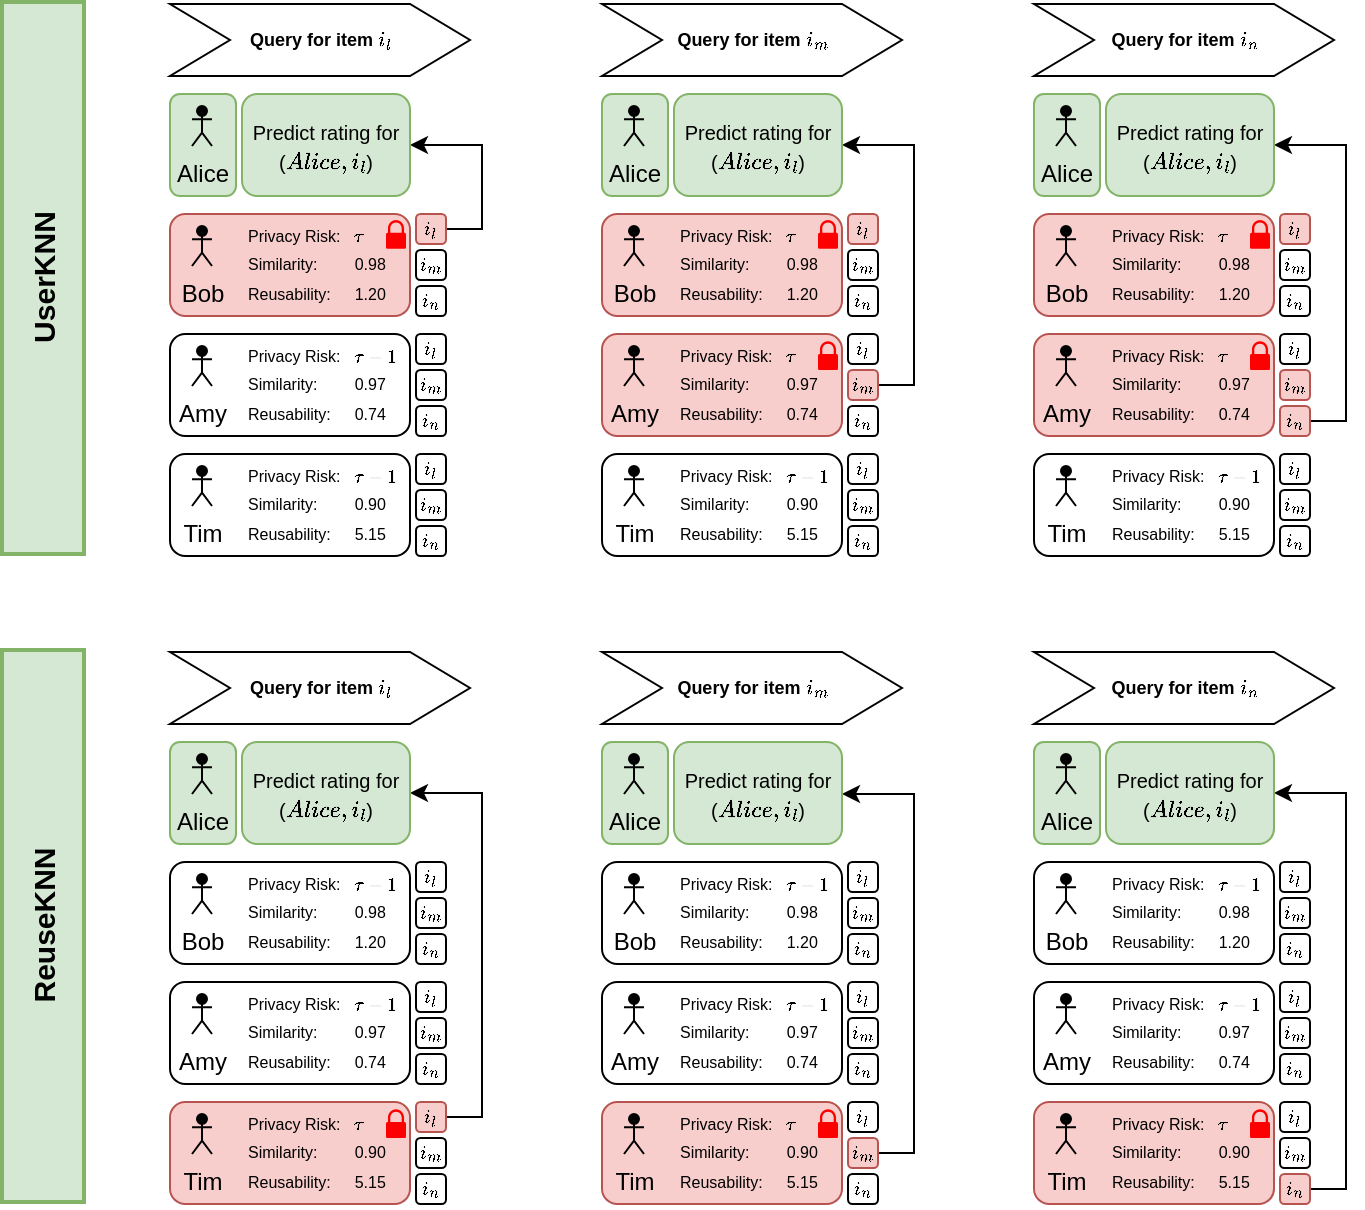 <mxfile version="18.1.3" type="device"><diagram id="R2rOqsmF_B-DXQuTZhp3" name="Page-1"><mxGraphModel dx="1301" dy="1404" grid="1" gridSize="3" guides="1" tooltips="1" connect="1" arrows="1" fold="1" page="1" pageScale="1" pageWidth="827" pageHeight="1169" math="1" shadow="0"><root><mxCell id="0"/><mxCell id="1" parent="0"/><mxCell id="MBuYJrVXVsWXlfiEur6J-195" value="" style="edgeStyle=segmentEdgeStyle;endArrow=classic;html=1;rounded=0;exitX=1;exitY=0.5;exitDx=0;exitDy=0;entryX=1;entryY=0.5;entryDx=0;entryDy=0;" edge="1" parent="1" source="MBuYJrVXVsWXlfiEur6J-170" target="MBuYJrVXVsWXlfiEur6J-184"><mxGeometry width="50" height="50" relative="1" as="geometry"><mxPoint x="-78" y="546" as="sourcePoint"/><mxPoint x="-22" y="517" as="targetPoint"/><Array as="points"><mxPoint x="-96" y="593"/><mxPoint x="-96" y="395"/></Array></mxGeometry></mxCell><mxCell id="MBuYJrVXVsWXlfiEur6J-196" value="" style="edgeStyle=segmentEdgeStyle;endArrow=classic;html=1;rounded=0;exitX=1;exitY=0.5;exitDx=0;exitDy=0;" edge="1" parent="1" source="MBuYJrVXVsWXlfiEur6J-146" target="MBuYJrVXVsWXlfiEur6J-161"><mxGeometry width="50" height="50" relative="1" as="geometry"><mxPoint x="-336" y="509" as="sourcePoint"/><mxPoint x="-286" y="459" as="targetPoint"/><Array as="points"><mxPoint x="-312" y="575"/><mxPoint x="-312" y="395"/></Array></mxGeometry></mxCell><mxCell id="MBuYJrVXVsWXlfiEur6J-193" value="" style="edgeStyle=segmentEdgeStyle;endArrow=classic;html=1;rounded=0;exitX=1;exitY=0.5;exitDx=0;exitDy=0;entryX=1;entryY=0.5;entryDx=0;entryDy=0;" edge="1" parent="1" source="MBuYJrVXVsWXlfiEur6J-122" target="MBuYJrVXVsWXlfiEur6J-138"><mxGeometry width="50" height="50" relative="1" as="geometry"><mxPoint x="-540" y="549" as="sourcePoint"/><mxPoint x="-490" y="499" as="targetPoint"/><Array as="points"><mxPoint x="-528" y="556"/><mxPoint x="-528" y="394"/></Array></mxGeometry></mxCell><mxCell id="MBuYJrVXVsWXlfiEur6J-111" value="" style="edgeStyle=segmentEdgeStyle;endArrow=classic;html=1;rounded=0;exitX=1;exitY=0.5;exitDx=0;exitDy=0;entryX=1;entryY=0.5;entryDx=0;entryDy=0;" edge="1" parent="1" source="MBuYJrVXVsWXlfiEur6J-93" target="MBuYJrVXVsWXlfiEur6J-101"><mxGeometry width="50" height="50" relative="1" as="geometry"><mxPoint x="-84" y="158" as="sourcePoint"/><mxPoint x="-34" y="108" as="targetPoint"/><Array as="points"><mxPoint x="-96" y="209"/><mxPoint x="-96" y="71"/></Array></mxGeometry></mxCell><mxCell id="MBuYJrVXVsWXlfiEur6J-113" value="" style="edgeStyle=segmentEdgeStyle;endArrow=classic;html=1;rounded=0;exitX=1;exitY=0.5;exitDx=0;exitDy=0;entryX=1;entryY=0.5;entryDx=0;entryDy=0;" edge="1" parent="1" source="MBuYJrVXVsWXlfiEur6J-59" target="MBuYJrVXVsWXlfiEur6J-68"><mxGeometry width="50" height="50" relative="1" as="geometry"><mxPoint x="-324" y="188" as="sourcePoint"/><mxPoint x="-274" y="138" as="targetPoint"/><Array as="points"><mxPoint x="-312" y="191"/><mxPoint x="-312" y="71"/></Array></mxGeometry></mxCell><mxCell id="MBuYJrVXVsWXlfiEur6J-109" value="" style="edgeStyle=segmentEdgeStyle;endArrow=classic;html=1;rounded=0;entryX=1;entryY=0.5;entryDx=0;entryDy=0;exitX=1;exitY=0.5;exitDx=0;exitDy=0;" edge="1" parent="1" source="MBuYJrVXVsWXlfiEur6J-37" target="MBuYJrVXVsWXlfiEur6J-43"><mxGeometry width="50" height="50" relative="1" as="geometry"><mxPoint x="-531" y="107" as="sourcePoint"/><mxPoint x="-525" y="63" as="targetPoint"/><Array as="points"><mxPoint x="-528" y="113"/><mxPoint x="-528" y="71"/></Array></mxGeometry></mxCell><mxCell id="MBuYJrVXVsWXlfiEur6J-1" value="&lt;b&gt;&lt;font style=&quot;font-size: 15px;&quot;&gt;UserKNN&lt;/font&gt;&lt;/b&gt;" style="rounded=0;whiteSpace=wrap;html=1;glass=0;sketch=0;fontSize=7;strokeColor=#82b366;strokeWidth=2;fillColor=#d5e8d4;direction=east;rotation=-90;" vertex="1" parent="1"><mxGeometry x="-885.5" y="116.5" width="276" height="41" as="geometry"/></mxCell><mxCell id="MBuYJrVXVsWXlfiEur6J-13" value="" style="rounded=1;whiteSpace=wrap;html=1;" vertex="1" parent="1"><mxGeometry x="-684" y="225" width="120" height="51" as="geometry"/></mxCell><mxCell id="MBuYJrVXVsWXlfiEur6J-14" value="Tim" style="shape=umlActor;verticalLabelPosition=bottom;verticalAlign=top;html=1;outlineConnect=0;shadow=0;sketch=0;strokeColor=#000000;strokeWidth=1;fillColor=#000000;gradientColor=none;" vertex="1" parent="1"><mxGeometry x="-673" y="231" width="10" height="20" as="geometry"/></mxCell><mxCell id="MBuYJrVXVsWXlfiEur6J-15" value="&lt;font style=&quot;font-size: 8px;&quot;&gt;Privacy Risk: &lt;span style=&quot;white-space: pre&quot;&gt;&#9;&lt;/span&gt;\(\tau-1\)&lt;br&gt;Similarity: &lt;span style=&quot;white-space: pre&quot;&gt;&#9;&lt;/span&gt;0.90&lt;br&gt;Reusability: &lt;span style=&quot;white-space: pre&quot;&gt;&#9;&lt;/span&gt;5.15&lt;br&gt;&lt;/font&gt;" style="text;html=1;align=left;verticalAlign=middle;whiteSpace=wrap;rounded=0;labelPosition=right;verticalLabelPosition=middle;textDirection=ltr;horizontal=1;" vertex="1" parent="1"><mxGeometry x="-747" y="234" width="100" height="30" as="geometry"/></mxCell><mxCell id="MBuYJrVXVsWXlfiEur6J-17" value="\(i_l\)" style="rounded=1;whiteSpace=wrap;html=1;fontSize=8;" vertex="1" parent="1"><mxGeometry x="-561" y="225" width="15" height="15" as="geometry"/></mxCell><mxCell id="MBuYJrVXVsWXlfiEur6J-18" value="\(i_m\)" style="rounded=1;whiteSpace=wrap;html=1;fontSize=8;" vertex="1" parent="1"><mxGeometry x="-561" y="243" width="15" height="15" as="geometry"/></mxCell><mxCell id="MBuYJrVXVsWXlfiEur6J-19" value="\(i_n\)" style="rounded=1;whiteSpace=wrap;html=1;fontSize=8;" vertex="1" parent="1"><mxGeometry x="-561" y="261" width="15" height="15" as="geometry"/></mxCell><mxCell id="MBuYJrVXVsWXlfiEur6J-26" value="" style="rounded=1;whiteSpace=wrap;html=1;" vertex="1" parent="1"><mxGeometry x="-684" y="165" width="120" height="51" as="geometry"/></mxCell><mxCell id="MBuYJrVXVsWXlfiEur6J-27" value="Amy" style="shape=umlActor;verticalLabelPosition=bottom;verticalAlign=top;html=1;outlineConnect=0;shadow=0;sketch=0;strokeColor=#000000;strokeWidth=1;fillColor=#000000;gradientColor=none;" vertex="1" parent="1"><mxGeometry x="-673" y="171" width="10" height="20" as="geometry"/></mxCell><mxCell id="MBuYJrVXVsWXlfiEur6J-28" value="&lt;font style=&quot;font-size: 8px;&quot;&gt;Privacy Risk: &lt;span style=&quot;white-space: pre&quot;&gt;&#9;&lt;/span&gt;\(\tau-1\)&lt;br&gt;Similarity: &lt;span style=&quot;white-space: pre&quot;&gt;&#9;&lt;/span&gt;0.97&lt;br&gt;Reusability: &lt;span style=&quot;white-space: pre&quot;&gt;&#9;&lt;/span&gt;0.74&lt;br&gt;&lt;/font&gt;" style="text;html=1;strokeColor=none;fillColor=none;align=left;verticalAlign=middle;whiteSpace=wrap;rounded=0;labelPosition=right;verticalLabelPosition=middle;textDirection=ltr;horizontal=1;" vertex="1" parent="1"><mxGeometry x="-747" y="174" width="100" height="30" as="geometry"/></mxCell><mxCell id="MBuYJrVXVsWXlfiEur6J-30" value="\(i_l\)" style="rounded=1;whiteSpace=wrap;html=1;fontSize=8;" vertex="1" parent="1"><mxGeometry x="-561" y="165" width="15" height="15" as="geometry"/></mxCell><mxCell id="MBuYJrVXVsWXlfiEur6J-31" value="\(i_m\)" style="rounded=1;whiteSpace=wrap;html=1;fontSize=8;" vertex="1" parent="1"><mxGeometry x="-561" y="183" width="15" height="15" as="geometry"/></mxCell><mxCell id="MBuYJrVXVsWXlfiEur6J-32" value="\(i_n\)" style="rounded=1;whiteSpace=wrap;html=1;fontSize=8;" vertex="1" parent="1"><mxGeometry x="-561" y="201" width="15" height="15" as="geometry"/></mxCell><mxCell id="MBuYJrVXVsWXlfiEur6J-33" value="" style="rounded=1;whiteSpace=wrap;html=1;fillColor=#f8cecc;strokeColor=#b85450;" vertex="1" parent="1"><mxGeometry x="-684" y="105" width="120" height="51" as="geometry"/></mxCell><mxCell id="MBuYJrVXVsWXlfiEur6J-34" value="Bob" style="shape=umlActor;verticalLabelPosition=bottom;verticalAlign=top;html=1;outlineConnect=0;shadow=0;sketch=0;strokeColor=#000000;strokeWidth=1;fillColor=#000000;gradientColor=none;" vertex="1" parent="1"><mxGeometry x="-673" y="111" width="10" height="20" as="geometry"/></mxCell><mxCell id="MBuYJrVXVsWXlfiEur6J-35" value="&lt;font style=&quot;font-size: 8px;&quot;&gt;Privacy Risk: &lt;span style=&quot;white-space: pre&quot;&gt;&#9;&lt;/span&gt;\(\tau\)&lt;br&gt;Similarity: &lt;span style=&quot;white-space: pre&quot;&gt;&#9;&lt;/span&gt;0.98&lt;br&gt;Reusability: &lt;span style=&quot;white-space: pre&quot;&gt;&#9;&lt;/span&gt;1.20&lt;br&gt;&lt;/font&gt;" style="text;html=1;strokeColor=none;fillColor=none;align=left;verticalAlign=middle;whiteSpace=wrap;rounded=0;labelPosition=right;verticalLabelPosition=middle;textDirection=ltr;horizontal=1;" vertex="1" parent="1"><mxGeometry x="-747" y="114" width="100" height="30" as="geometry"/></mxCell><mxCell id="MBuYJrVXVsWXlfiEur6J-36" value="" style="sketch=0;pointerEvents=1;shadow=0;dashed=0;html=1;strokeColor=none;labelPosition=center;verticalLabelPosition=bottom;verticalAlign=top;outlineConnect=0;align=center;shape=mxgraph.office.security.lock_protected;fillColor=#FF0000;" vertex="1" parent="1"><mxGeometry x="-576" y="108" width="10" height="14.38" as="geometry"/></mxCell><mxCell id="MBuYJrVXVsWXlfiEur6J-37" value="\(i_l\)" style="rounded=1;whiteSpace=wrap;html=1;fontSize=8;fillColor=#f8cecc;strokeColor=#b85450;" vertex="1" parent="1"><mxGeometry x="-561" y="105" width="15" height="15" as="geometry"/></mxCell><mxCell id="MBuYJrVXVsWXlfiEur6J-38" value="\(i_m\)" style="rounded=1;whiteSpace=wrap;html=1;fontSize=8;" vertex="1" parent="1"><mxGeometry x="-561" y="123" width="15" height="15" as="geometry"/></mxCell><mxCell id="MBuYJrVXVsWXlfiEur6J-39" value="\(i_n\)" style="rounded=1;whiteSpace=wrap;html=1;fontSize=8;" vertex="1" parent="1"><mxGeometry x="-561" y="141" width="15" height="15" as="geometry"/></mxCell><mxCell id="MBuYJrVXVsWXlfiEur6J-43" value="&lt;span style=&quot;font-size: 10px;&quot;&gt;Predict rating for&lt;/span&gt;&lt;br style=&quot;font-size: 10px;&quot;&gt;&lt;span style=&quot;font-size: 10px;&quot;&gt;(\(Alice, i_l\))&lt;/span&gt;" style="rounded=1;whiteSpace=wrap;html=1;fillColor=#d5e8d4;strokeColor=#82b366;" vertex="1" parent="1"><mxGeometry x="-648" y="45" width="84" height="51" as="geometry"/></mxCell><mxCell id="MBuYJrVXVsWXlfiEur6J-44" value="" style="rounded=1;whiteSpace=wrap;html=1;fillColor=#d5e8d4;strokeColor=#82b366;" vertex="1" parent="1"><mxGeometry x="-684" y="45" width="33" height="51" as="geometry"/></mxCell><mxCell id="MBuYJrVXVsWXlfiEur6J-45" value="Alice" style="shape=umlActor;verticalLabelPosition=bottom;verticalAlign=top;html=1;outlineConnect=0;shadow=0;sketch=0;strokeColor=#000000;strokeWidth=1;fillColor=#000000;gradientColor=none;" vertex="1" parent="1"><mxGeometry x="-673" y="51" width="10" height="20" as="geometry"/></mxCell><mxCell id="MBuYJrVXVsWXlfiEur6J-46" value="&lt;b&gt;Query for item \(i_l\)&lt;/b&gt;" style="html=1;shadow=0;dashed=0;align=center;verticalAlign=middle;shape=mxgraph.arrows2.arrow;dy=0;dx=30;notch=30;rounded=1;glass=0;sketch=0;fontSize=9;strokeColor=#000000;strokeWidth=1;fillColor=default;" vertex="1" parent="1"><mxGeometry x="-684" width="150" height="36" as="geometry"/></mxCell><mxCell id="MBuYJrVXVsWXlfiEur6J-49" value="" style="rounded=1;whiteSpace=wrap;html=1;" vertex="1" parent="1"><mxGeometry x="-468" y="225" width="120" height="51" as="geometry"/></mxCell><mxCell id="MBuYJrVXVsWXlfiEur6J-50" value="Tim" style="shape=umlActor;verticalLabelPosition=bottom;verticalAlign=top;html=1;outlineConnect=0;shadow=0;sketch=0;strokeColor=#000000;strokeWidth=1;fillColor=#000000;gradientColor=none;" vertex="1" parent="1"><mxGeometry x="-457" y="231" width="10" height="20" as="geometry"/></mxCell><mxCell id="MBuYJrVXVsWXlfiEur6J-51" value="&lt;font style=&quot;font-size: 8px;&quot;&gt;Privacy Risk: &lt;span style=&quot;white-space: pre&quot;&gt;&#9;&lt;/span&gt;\(\tau-1\)&lt;br&gt;Similarity: &lt;span style=&quot;white-space: pre&quot;&gt;&#9;&lt;/span&gt;0.90&lt;br&gt;Reusability: &lt;span style=&quot;white-space: pre&quot;&gt;&#9;&lt;/span&gt;5.15&lt;br&gt;&lt;/font&gt;" style="text;html=1;align=left;verticalAlign=middle;whiteSpace=wrap;rounded=0;labelPosition=right;verticalLabelPosition=middle;textDirection=ltr;horizontal=1;" vertex="1" parent="1"><mxGeometry x="-531" y="234" width="100" height="30" as="geometry"/></mxCell><mxCell id="MBuYJrVXVsWXlfiEur6J-52" value="\(i_l\)" style="rounded=1;whiteSpace=wrap;html=1;fontSize=8;" vertex="1" parent="1"><mxGeometry x="-345" y="225" width="15" height="15" as="geometry"/></mxCell><mxCell id="MBuYJrVXVsWXlfiEur6J-53" value="\(i_m\)" style="rounded=1;whiteSpace=wrap;html=1;fontSize=8;" vertex="1" parent="1"><mxGeometry x="-345" y="243" width="15" height="15" as="geometry"/></mxCell><mxCell id="MBuYJrVXVsWXlfiEur6J-54" value="\(i_n\)" style="rounded=1;whiteSpace=wrap;html=1;fontSize=8;" vertex="1" parent="1"><mxGeometry x="-345" y="261" width="15" height="15" as="geometry"/></mxCell><mxCell id="MBuYJrVXVsWXlfiEur6J-55" value="" style="rounded=1;whiteSpace=wrap;html=1;fillColor=#f8cecc;strokeColor=#b85450;" vertex="1" parent="1"><mxGeometry x="-468" y="165" width="120" height="51" as="geometry"/></mxCell><mxCell id="MBuYJrVXVsWXlfiEur6J-56" value="Amy" style="shape=umlActor;verticalLabelPosition=bottom;verticalAlign=top;html=1;outlineConnect=0;shadow=0;sketch=0;strokeColor=#000000;strokeWidth=1;fillColor=#000000;gradientColor=none;" vertex="1" parent="1"><mxGeometry x="-457" y="171" width="10" height="20" as="geometry"/></mxCell><mxCell id="MBuYJrVXVsWXlfiEur6J-57" value="&lt;font style=&quot;font-size: 8px;&quot;&gt;Privacy Risk: &lt;span style=&quot;white-space: pre&quot;&gt;&#9;&lt;/span&gt;\(\tau\)&lt;br&gt;Similarity: &lt;span style=&quot;white-space: pre&quot;&gt;&#9;&lt;/span&gt;0.97&lt;br&gt;Reusability: &lt;span style=&quot;white-space: pre&quot;&gt;&#9;&lt;/span&gt;0.74&lt;br&gt;&lt;/font&gt;" style="text;html=1;strokeColor=none;fillColor=none;align=left;verticalAlign=middle;whiteSpace=wrap;rounded=0;labelPosition=right;verticalLabelPosition=middle;textDirection=ltr;horizontal=1;" vertex="1" parent="1"><mxGeometry x="-531" y="174" width="100" height="30" as="geometry"/></mxCell><mxCell id="MBuYJrVXVsWXlfiEur6J-58" value="\(i_l\)" style="rounded=1;whiteSpace=wrap;html=1;fontSize=8;" vertex="1" parent="1"><mxGeometry x="-345" y="165" width="15" height="15" as="geometry"/></mxCell><mxCell id="MBuYJrVXVsWXlfiEur6J-59" value="\(i_m\)" style="rounded=1;whiteSpace=wrap;html=1;fontSize=8;fillColor=#f8cecc;strokeColor=#b85450;" vertex="1" parent="1"><mxGeometry x="-345" y="183" width="15" height="15" as="geometry"/></mxCell><mxCell id="MBuYJrVXVsWXlfiEur6J-60" value="\(i_n\)" style="rounded=1;whiteSpace=wrap;html=1;fontSize=8;" vertex="1" parent="1"><mxGeometry x="-345" y="201" width="15" height="15" as="geometry"/></mxCell><mxCell id="MBuYJrVXVsWXlfiEur6J-61" value="" style="rounded=1;whiteSpace=wrap;html=1;fillColor=#f8cecc;strokeColor=#b85450;" vertex="1" parent="1"><mxGeometry x="-468" y="105" width="120" height="51" as="geometry"/></mxCell><mxCell id="MBuYJrVXVsWXlfiEur6J-62" value="Bob" style="shape=umlActor;verticalLabelPosition=bottom;verticalAlign=top;html=1;outlineConnect=0;shadow=0;sketch=0;strokeColor=#000000;strokeWidth=1;fillColor=#000000;gradientColor=none;" vertex="1" parent="1"><mxGeometry x="-457" y="111" width="10" height="20" as="geometry"/></mxCell><mxCell id="MBuYJrVXVsWXlfiEur6J-63" value="&lt;font style=&quot;font-size: 8px;&quot;&gt;Privacy Risk: &lt;span style=&quot;white-space: pre&quot;&gt;&#9;&lt;/span&gt;\(\tau\)&lt;br&gt;Similarity: &lt;span style=&quot;white-space: pre&quot;&gt;&#9;&lt;/span&gt;0.98&lt;br&gt;Reusability: &lt;span style=&quot;white-space: pre&quot;&gt;&#9;&lt;/span&gt;1.20&lt;br&gt;&lt;/font&gt;" style="text;html=1;strokeColor=none;fillColor=none;align=left;verticalAlign=middle;whiteSpace=wrap;rounded=0;labelPosition=right;verticalLabelPosition=middle;textDirection=ltr;horizontal=1;" vertex="1" parent="1"><mxGeometry x="-531" y="114" width="100" height="30" as="geometry"/></mxCell><mxCell id="MBuYJrVXVsWXlfiEur6J-64" value="" style="sketch=0;pointerEvents=1;shadow=0;dashed=0;html=1;strokeColor=none;labelPosition=center;verticalLabelPosition=bottom;verticalAlign=top;outlineConnect=0;align=center;shape=mxgraph.office.security.lock_protected;fillColor=#FF0000;" vertex="1" parent="1"><mxGeometry x="-360" y="108" width="10" height="14.38" as="geometry"/></mxCell><mxCell id="MBuYJrVXVsWXlfiEur6J-65" value="\(i_l\)" style="rounded=1;whiteSpace=wrap;html=1;fontSize=8;fillColor=#f8cecc;strokeColor=#b85450;" vertex="1" parent="1"><mxGeometry x="-345" y="105" width="15" height="15" as="geometry"/></mxCell><mxCell id="MBuYJrVXVsWXlfiEur6J-66" value="\(i_m\)" style="rounded=1;whiteSpace=wrap;html=1;fontSize=8;" vertex="1" parent="1"><mxGeometry x="-345" y="123" width="15" height="15" as="geometry"/></mxCell><mxCell id="MBuYJrVXVsWXlfiEur6J-67" value="\(i_n\)" style="rounded=1;whiteSpace=wrap;html=1;fontSize=8;" vertex="1" parent="1"><mxGeometry x="-345" y="141" width="15" height="15" as="geometry"/></mxCell><mxCell id="MBuYJrVXVsWXlfiEur6J-68" value="&lt;span style=&quot;font-size: 10px;&quot;&gt;Predict rating for&lt;/span&gt;&lt;br style=&quot;font-size: 10px;&quot;&gt;&lt;span style=&quot;font-size: 10px;&quot;&gt;(\(Alice, i_l\))&lt;/span&gt;" style="rounded=1;whiteSpace=wrap;html=1;fillColor=#d5e8d4;strokeColor=#82b366;" vertex="1" parent="1"><mxGeometry x="-432" y="45" width="84" height="51" as="geometry"/></mxCell><mxCell id="MBuYJrVXVsWXlfiEur6J-69" value="" style="rounded=1;whiteSpace=wrap;html=1;fillColor=#d5e8d4;strokeColor=#82b366;" vertex="1" parent="1"><mxGeometry x="-468" y="45" width="33" height="51" as="geometry"/></mxCell><mxCell id="MBuYJrVXVsWXlfiEur6J-70" value="Alice" style="shape=umlActor;verticalLabelPosition=bottom;verticalAlign=top;html=1;outlineConnect=0;shadow=0;sketch=0;strokeColor=#000000;strokeWidth=1;fillColor=#000000;gradientColor=none;" vertex="1" parent="1"><mxGeometry x="-457" y="51" width="10" height="20" as="geometry"/></mxCell><mxCell id="MBuYJrVXVsWXlfiEur6J-71" value="&lt;b&gt;Query for item \(i_m\)&lt;/b&gt;" style="html=1;shadow=0;dashed=0;align=center;verticalAlign=middle;shape=mxgraph.arrows2.arrow;dy=0;dx=30;notch=30;rounded=1;glass=0;sketch=0;fontSize=9;strokeColor=#000000;strokeWidth=1;fillColor=default;" vertex="1" parent="1"><mxGeometry x="-468" width="150" height="36" as="geometry"/></mxCell><mxCell id="MBuYJrVXVsWXlfiEur6J-82" value="" style="rounded=1;whiteSpace=wrap;html=1;" vertex="1" parent="1"><mxGeometry x="-252" y="225" width="120" height="51" as="geometry"/></mxCell><mxCell id="MBuYJrVXVsWXlfiEur6J-83" value="Tim" style="shape=umlActor;verticalLabelPosition=bottom;verticalAlign=top;html=1;outlineConnect=0;shadow=0;sketch=0;strokeColor=#000000;strokeWidth=1;fillColor=#000000;gradientColor=none;" vertex="1" parent="1"><mxGeometry x="-241" y="231" width="10" height="20" as="geometry"/></mxCell><mxCell id="MBuYJrVXVsWXlfiEur6J-84" value="&lt;font style=&quot;font-size: 8px;&quot;&gt;Privacy Risk: &lt;span style=&quot;white-space: pre&quot;&gt;&#9;&lt;/span&gt;\(\tau-1\)&lt;br&gt;Similarity: &lt;span style=&quot;white-space: pre&quot;&gt;&#9;&lt;/span&gt;0.90&lt;br&gt;Reusability: &lt;span style=&quot;white-space: pre&quot;&gt;&#9;&lt;/span&gt;5.15&lt;br&gt;&lt;/font&gt;" style="text;html=1;align=left;verticalAlign=middle;whiteSpace=wrap;rounded=0;labelPosition=right;verticalLabelPosition=middle;textDirection=ltr;horizontal=1;" vertex="1" parent="1"><mxGeometry x="-315" y="234" width="100" height="30" as="geometry"/></mxCell><mxCell id="MBuYJrVXVsWXlfiEur6J-85" value="\(i_l\)" style="rounded=1;whiteSpace=wrap;html=1;fontSize=8;" vertex="1" parent="1"><mxGeometry x="-129" y="225" width="15" height="15" as="geometry"/></mxCell><mxCell id="MBuYJrVXVsWXlfiEur6J-86" value="\(i_m\)" style="rounded=1;whiteSpace=wrap;html=1;fontSize=8;" vertex="1" parent="1"><mxGeometry x="-129" y="243" width="15" height="15" as="geometry"/></mxCell><mxCell id="MBuYJrVXVsWXlfiEur6J-87" value="\(i_n\)" style="rounded=1;whiteSpace=wrap;html=1;fontSize=8;" vertex="1" parent="1"><mxGeometry x="-129" y="261" width="15" height="15" as="geometry"/></mxCell><mxCell id="MBuYJrVXVsWXlfiEur6J-88" value="" style="rounded=1;whiteSpace=wrap;html=1;fillColor=#f8cecc;strokeColor=#b85450;" vertex="1" parent="1"><mxGeometry x="-252" y="165" width="120" height="51" as="geometry"/></mxCell><mxCell id="MBuYJrVXVsWXlfiEur6J-89" value="Amy" style="shape=umlActor;verticalLabelPosition=bottom;verticalAlign=top;html=1;outlineConnect=0;shadow=0;sketch=0;strokeColor=#000000;strokeWidth=1;fillColor=#000000;gradientColor=none;" vertex="1" parent="1"><mxGeometry x="-241" y="171" width="10" height="20" as="geometry"/></mxCell><mxCell id="MBuYJrVXVsWXlfiEur6J-90" value="&lt;font style=&quot;font-size: 8px;&quot;&gt;Privacy Risk: &lt;span style=&quot;white-space: pre&quot;&gt;&#9;&lt;/span&gt;\(\tau\)&lt;br&gt;Similarity: &lt;span style=&quot;white-space: pre&quot;&gt;&#9;&lt;/span&gt;0.97&lt;br&gt;Reusability: &lt;span style=&quot;white-space: pre&quot;&gt;&#9;&lt;/span&gt;0.74&lt;br&gt;&lt;/font&gt;" style="text;html=1;strokeColor=none;fillColor=none;align=left;verticalAlign=middle;whiteSpace=wrap;rounded=0;labelPosition=right;verticalLabelPosition=middle;textDirection=ltr;horizontal=1;" vertex="1" parent="1"><mxGeometry x="-315" y="174" width="100" height="30" as="geometry"/></mxCell><mxCell id="MBuYJrVXVsWXlfiEur6J-91" value="\(i_l\)" style="rounded=1;whiteSpace=wrap;html=1;fontSize=8;" vertex="1" parent="1"><mxGeometry x="-129" y="165" width="15" height="15" as="geometry"/></mxCell><mxCell id="MBuYJrVXVsWXlfiEur6J-92" value="\(i_m\)" style="rounded=1;whiteSpace=wrap;html=1;fontSize=8;fillColor=#f8cecc;strokeColor=#b85450;" vertex="1" parent="1"><mxGeometry x="-129" y="183" width="15" height="15" as="geometry"/></mxCell><mxCell id="MBuYJrVXVsWXlfiEur6J-93" value="\(i_n\)" style="rounded=1;whiteSpace=wrap;html=1;fontSize=8;fillColor=#f8cecc;strokeColor=#b85450;" vertex="1" parent="1"><mxGeometry x="-129" y="201" width="15" height="15" as="geometry"/></mxCell><mxCell id="MBuYJrVXVsWXlfiEur6J-94" value="" style="rounded=1;whiteSpace=wrap;html=1;fillColor=#f8cecc;strokeColor=#b85450;" vertex="1" parent="1"><mxGeometry x="-252" y="105" width="120" height="51" as="geometry"/></mxCell><mxCell id="MBuYJrVXVsWXlfiEur6J-95" value="Bob" style="shape=umlActor;verticalLabelPosition=bottom;verticalAlign=top;html=1;outlineConnect=0;shadow=0;sketch=0;strokeColor=#000000;strokeWidth=1;fillColor=#000000;gradientColor=none;" vertex="1" parent="1"><mxGeometry x="-241" y="111" width="10" height="20" as="geometry"/></mxCell><mxCell id="MBuYJrVXVsWXlfiEur6J-96" value="&lt;font style=&quot;font-size: 8px;&quot;&gt;Privacy Risk: &lt;span style=&quot;white-space: pre&quot;&gt;&#9;&lt;/span&gt;\(\tau\)&lt;br&gt;Similarity: &lt;span style=&quot;white-space: pre&quot;&gt;&#9;&lt;/span&gt;0.98&lt;br&gt;Reusability: &lt;span style=&quot;white-space: pre&quot;&gt;&#9;&lt;/span&gt;1.20&lt;br&gt;&lt;/font&gt;" style="text;html=1;strokeColor=none;fillColor=none;align=left;verticalAlign=middle;whiteSpace=wrap;rounded=0;labelPosition=right;verticalLabelPosition=middle;textDirection=ltr;horizontal=1;" vertex="1" parent="1"><mxGeometry x="-315" y="114" width="100" height="30" as="geometry"/></mxCell><mxCell id="MBuYJrVXVsWXlfiEur6J-97" value="" style="sketch=0;pointerEvents=1;shadow=0;dashed=0;html=1;strokeColor=none;labelPosition=center;verticalLabelPosition=bottom;verticalAlign=top;outlineConnect=0;align=center;shape=mxgraph.office.security.lock_protected;fillColor=#FF0000;" vertex="1" parent="1"><mxGeometry x="-144" y="108" width="10" height="14.38" as="geometry"/></mxCell><mxCell id="MBuYJrVXVsWXlfiEur6J-98" value="\(i_l\)" style="rounded=1;whiteSpace=wrap;html=1;fontSize=8;fillColor=#f8cecc;strokeColor=#b85450;" vertex="1" parent="1"><mxGeometry x="-129" y="105" width="15" height="15" as="geometry"/></mxCell><mxCell id="MBuYJrVXVsWXlfiEur6J-99" value="\(i_m\)" style="rounded=1;whiteSpace=wrap;html=1;fontSize=8;" vertex="1" parent="1"><mxGeometry x="-129" y="123" width="15" height="15" as="geometry"/></mxCell><mxCell id="MBuYJrVXVsWXlfiEur6J-100" value="\(i_n\)" style="rounded=1;whiteSpace=wrap;html=1;fontSize=8;" vertex="1" parent="1"><mxGeometry x="-129" y="141" width="15" height="15" as="geometry"/></mxCell><mxCell id="MBuYJrVXVsWXlfiEur6J-101" value="&lt;span style=&quot;font-size: 10px;&quot;&gt;Predict rating for&lt;/span&gt;&lt;br style=&quot;font-size: 10px;&quot;&gt;&lt;span style=&quot;font-size: 10px;&quot;&gt;(\(Alice, i_l\))&lt;/span&gt;" style="rounded=1;whiteSpace=wrap;html=1;fillColor=#d5e8d4;strokeColor=#82b366;" vertex="1" parent="1"><mxGeometry x="-216" y="45" width="84" height="51" as="geometry"/></mxCell><mxCell id="MBuYJrVXVsWXlfiEur6J-102" value="" style="rounded=1;whiteSpace=wrap;html=1;fillColor=#d5e8d4;strokeColor=#82b366;" vertex="1" parent="1"><mxGeometry x="-252" y="45" width="33" height="51" as="geometry"/></mxCell><mxCell id="MBuYJrVXVsWXlfiEur6J-103" value="Alice" style="shape=umlActor;verticalLabelPosition=bottom;verticalAlign=top;html=1;outlineConnect=0;shadow=0;sketch=0;strokeColor=#000000;strokeWidth=1;fillColor=#000000;gradientColor=none;" vertex="1" parent="1"><mxGeometry x="-241" y="51" width="10" height="20" as="geometry"/></mxCell><mxCell id="MBuYJrVXVsWXlfiEur6J-104" value="&lt;b&gt;Query for item \(i_n\)&lt;/b&gt;" style="html=1;shadow=0;dashed=0;align=center;verticalAlign=middle;shape=mxgraph.arrows2.arrow;dy=0;dx=30;notch=30;rounded=1;glass=0;sketch=0;fontSize=9;strokeColor=#000000;strokeWidth=1;fillColor=default;" vertex="1" parent="1"><mxGeometry x="-252" width="150" height="36" as="geometry"/></mxCell><mxCell id="MBuYJrVXVsWXlfiEur6J-105" value="" style="sketch=0;pointerEvents=1;shadow=0;dashed=0;html=1;strokeColor=none;labelPosition=center;verticalLabelPosition=bottom;verticalAlign=top;outlineConnect=0;align=center;shape=mxgraph.office.security.lock_protected;fillColor=#FF0000;" vertex="1" parent="1"><mxGeometry x="-360" y="168.62" width="10" height="14.38" as="geometry"/></mxCell><mxCell id="MBuYJrVXVsWXlfiEur6J-106" value="" style="sketch=0;pointerEvents=1;shadow=0;dashed=0;html=1;strokeColor=none;labelPosition=center;verticalLabelPosition=bottom;verticalAlign=top;outlineConnect=0;align=center;shape=mxgraph.office.security.lock_protected;fillColor=#FF0000;" vertex="1" parent="1"><mxGeometry x="-144" y="168.62" width="10" height="14.38" as="geometry"/></mxCell><mxCell id="MBuYJrVXVsWXlfiEur6J-118" value="&lt;b&gt;&lt;font style=&quot;font-size: 15px;&quot;&gt;ReuseKNN&lt;/font&gt;&lt;/b&gt;" style="rounded=0;whiteSpace=wrap;html=1;glass=0;sketch=0;fontSize=7;strokeColor=#82b366;strokeWidth=2;fillColor=#d5e8d4;direction=east;rotation=-90;" vertex="1" parent="1"><mxGeometry x="-885.5" y="440.5" width="276" height="41" as="geometry"/></mxCell><mxCell id="MBuYJrVXVsWXlfiEur6J-119" value="" style="rounded=1;whiteSpace=wrap;html=1;fillColor=#f8cecc;strokeColor=#b85450;" vertex="1" parent="1"><mxGeometry x="-684" y="549" width="120" height="51" as="geometry"/></mxCell><mxCell id="MBuYJrVXVsWXlfiEur6J-120" value="Tim" style="shape=umlActor;verticalLabelPosition=bottom;verticalAlign=top;html=1;outlineConnect=0;shadow=0;sketch=0;strokeColor=#000000;strokeWidth=1;fillColor=#000000;gradientColor=none;" vertex="1" parent="1"><mxGeometry x="-673" y="555" width="10" height="20" as="geometry"/></mxCell><mxCell id="MBuYJrVXVsWXlfiEur6J-121" value="&lt;font style=&quot;font-size: 8px;&quot;&gt;Privacy Risk: &lt;span style=&quot;white-space: pre&quot;&gt;&#9;&lt;/span&gt;\(\tau\)&lt;br&gt;Similarity: &lt;span style=&quot;white-space: pre&quot;&gt;&#9;&lt;/span&gt;0.90&lt;br&gt;Reusability: &lt;span style=&quot;white-space: pre&quot;&gt;&#9;&lt;/span&gt;5.15&lt;br&gt;&lt;/font&gt;" style="text;html=1;align=left;verticalAlign=middle;whiteSpace=wrap;rounded=0;labelPosition=right;verticalLabelPosition=middle;textDirection=ltr;horizontal=1;" vertex="1" parent="1"><mxGeometry x="-747" y="558" width="100" height="30" as="geometry"/></mxCell><mxCell id="MBuYJrVXVsWXlfiEur6J-122" value="\(i_l\)" style="rounded=1;whiteSpace=wrap;html=1;fontSize=8;fillColor=#f8cecc;strokeColor=#b85450;" vertex="1" parent="1"><mxGeometry x="-561" y="549" width="15" height="15" as="geometry"/></mxCell><mxCell id="MBuYJrVXVsWXlfiEur6J-123" value="\(i_m\)" style="rounded=1;whiteSpace=wrap;html=1;fontSize=8;" vertex="1" parent="1"><mxGeometry x="-561" y="567" width="15" height="15" as="geometry"/></mxCell><mxCell id="MBuYJrVXVsWXlfiEur6J-124" value="\(i_n\)" style="rounded=1;whiteSpace=wrap;html=1;fontSize=8;" vertex="1" parent="1"><mxGeometry x="-561" y="585" width="15" height="15" as="geometry"/></mxCell><mxCell id="MBuYJrVXVsWXlfiEur6J-125" value="" style="rounded=1;whiteSpace=wrap;html=1;" vertex="1" parent="1"><mxGeometry x="-684" y="489" width="120" height="51" as="geometry"/></mxCell><mxCell id="MBuYJrVXVsWXlfiEur6J-126" value="Amy" style="shape=umlActor;verticalLabelPosition=bottom;verticalAlign=top;html=1;outlineConnect=0;shadow=0;sketch=0;strokeColor=#000000;strokeWidth=1;fillColor=#000000;gradientColor=none;" vertex="1" parent="1"><mxGeometry x="-673" y="495" width="10" height="20" as="geometry"/></mxCell><mxCell id="MBuYJrVXVsWXlfiEur6J-127" value="&lt;font style=&quot;font-size: 8px;&quot;&gt;Privacy Risk: &lt;span style=&quot;white-space: pre&quot;&gt;&#9;&lt;/span&gt;\(\tau-1\)&lt;br&gt;Similarity: &lt;span style=&quot;white-space: pre&quot;&gt;&#9;&lt;/span&gt;0.97&lt;br&gt;Reusability: &lt;span style=&quot;white-space: pre&quot;&gt;&#9;&lt;/span&gt;0.74&lt;br&gt;&lt;/font&gt;" style="text;html=1;strokeColor=none;fillColor=none;align=left;verticalAlign=middle;whiteSpace=wrap;rounded=0;labelPosition=right;verticalLabelPosition=middle;textDirection=ltr;horizontal=1;" vertex="1" parent="1"><mxGeometry x="-747" y="498" width="100" height="30" as="geometry"/></mxCell><mxCell id="MBuYJrVXVsWXlfiEur6J-128" value="\(i_l\)" style="rounded=1;whiteSpace=wrap;html=1;fontSize=8;" vertex="1" parent="1"><mxGeometry x="-561" y="489" width="15" height="15" as="geometry"/></mxCell><mxCell id="MBuYJrVXVsWXlfiEur6J-129" value="\(i_m\)" style="rounded=1;whiteSpace=wrap;html=1;fontSize=8;" vertex="1" parent="1"><mxGeometry x="-561" y="507" width="15" height="15" as="geometry"/></mxCell><mxCell id="MBuYJrVXVsWXlfiEur6J-130" value="\(i_n\)" style="rounded=1;whiteSpace=wrap;html=1;fontSize=8;" vertex="1" parent="1"><mxGeometry x="-561" y="525" width="15" height="15" as="geometry"/></mxCell><mxCell id="MBuYJrVXVsWXlfiEur6J-131" value="" style="rounded=1;whiteSpace=wrap;html=1;fillColor=default;strokeColor=default;" vertex="1" parent="1"><mxGeometry x="-684" y="429" width="120" height="51" as="geometry"/></mxCell><mxCell id="MBuYJrVXVsWXlfiEur6J-132" value="Bob" style="shape=umlActor;verticalLabelPosition=bottom;verticalAlign=top;html=1;outlineConnect=0;shadow=0;sketch=0;strokeColor=#000000;strokeWidth=1;fillColor=#000000;gradientColor=none;" vertex="1" parent="1"><mxGeometry x="-673" y="435" width="10" height="20" as="geometry"/></mxCell><mxCell id="MBuYJrVXVsWXlfiEur6J-133" value="&lt;font style=&quot;font-size: 8px;&quot;&gt;Privacy Risk: &lt;span style=&quot;white-space: pre&quot;&gt;&#9;&lt;/span&gt;\(\tau-1\)&lt;br&gt;Similarity: &lt;span style=&quot;white-space: pre&quot;&gt;&#9;&lt;/span&gt;0.98&lt;br&gt;Reusability: &lt;span style=&quot;white-space: pre&quot;&gt;&#9;&lt;/span&gt;1.20&lt;br&gt;&lt;/font&gt;" style="text;html=1;strokeColor=none;fillColor=none;align=left;verticalAlign=middle;whiteSpace=wrap;rounded=0;labelPosition=right;verticalLabelPosition=middle;textDirection=ltr;horizontal=1;" vertex="1" parent="1"><mxGeometry x="-747" y="438" width="100" height="30" as="geometry"/></mxCell><mxCell id="MBuYJrVXVsWXlfiEur6J-135" value="\(i_l\)" style="rounded=1;whiteSpace=wrap;html=1;fontSize=8;fillColor=default;strokeColor=default;" vertex="1" parent="1"><mxGeometry x="-561" y="429" width="15" height="15" as="geometry"/></mxCell><mxCell id="MBuYJrVXVsWXlfiEur6J-136" value="\(i_m\)" style="rounded=1;whiteSpace=wrap;html=1;fontSize=8;" vertex="1" parent="1"><mxGeometry x="-561" y="447" width="15" height="15" as="geometry"/></mxCell><mxCell id="MBuYJrVXVsWXlfiEur6J-137" value="\(i_n\)" style="rounded=1;whiteSpace=wrap;html=1;fontSize=8;" vertex="1" parent="1"><mxGeometry x="-561" y="465" width="15" height="15" as="geometry"/></mxCell><mxCell id="MBuYJrVXVsWXlfiEur6J-138" value="&lt;span style=&quot;font-size: 10px;&quot;&gt;Predict rating for&lt;/span&gt;&lt;br style=&quot;font-size: 10px;&quot;&gt;&lt;span style=&quot;font-size: 10px;&quot;&gt;(\(Alice, i_l\))&lt;/span&gt;" style="rounded=1;whiteSpace=wrap;html=1;fillColor=#d5e8d4;strokeColor=#82b366;" vertex="1" parent="1"><mxGeometry x="-648" y="369" width="84" height="51" as="geometry"/></mxCell><mxCell id="MBuYJrVXVsWXlfiEur6J-139" value="" style="rounded=1;whiteSpace=wrap;html=1;fillColor=#d5e8d4;strokeColor=#82b366;" vertex="1" parent="1"><mxGeometry x="-684" y="369" width="33" height="51" as="geometry"/></mxCell><mxCell id="MBuYJrVXVsWXlfiEur6J-140" value="Alice" style="shape=umlActor;verticalLabelPosition=bottom;verticalAlign=top;html=1;outlineConnect=0;shadow=0;sketch=0;strokeColor=#000000;strokeWidth=1;fillColor=#000000;gradientColor=none;" vertex="1" parent="1"><mxGeometry x="-673" y="375" width="10" height="20" as="geometry"/></mxCell><mxCell id="MBuYJrVXVsWXlfiEur6J-141" value="&lt;b&gt;Query for item \(i_l\)&lt;/b&gt;" style="html=1;shadow=0;dashed=0;align=center;verticalAlign=middle;shape=mxgraph.arrows2.arrow;dy=0;dx=30;notch=30;rounded=1;glass=0;sketch=0;fontSize=9;strokeColor=#000000;strokeWidth=1;fillColor=default;" vertex="1" parent="1"><mxGeometry x="-684" y="324" width="150" height="36" as="geometry"/></mxCell><mxCell id="MBuYJrVXVsWXlfiEur6J-142" value="" style="rounded=1;whiteSpace=wrap;html=1;fillColor=#f8cecc;strokeColor=#b85450;" vertex="1" parent="1"><mxGeometry x="-468" y="549" width="120" height="51" as="geometry"/></mxCell><mxCell id="MBuYJrVXVsWXlfiEur6J-143" value="Tim" style="shape=umlActor;verticalLabelPosition=bottom;verticalAlign=top;html=1;outlineConnect=0;shadow=0;sketch=0;strokeColor=#000000;strokeWidth=1;fillColor=#000000;gradientColor=none;" vertex="1" parent="1"><mxGeometry x="-457" y="555" width="10" height="20" as="geometry"/></mxCell><mxCell id="MBuYJrVXVsWXlfiEur6J-144" value="&lt;font style=&quot;font-size: 8px;&quot;&gt;Privacy Risk: &lt;span style=&quot;white-space: pre&quot;&gt;&#9;&lt;/span&gt;\(\tau\)&lt;br&gt;Similarity: &lt;span style=&quot;white-space: pre&quot;&gt;&#9;&lt;/span&gt;0.90&lt;br&gt;Reusability: &lt;span style=&quot;white-space: pre&quot;&gt;&#9;&lt;/span&gt;5.15&lt;br&gt;&lt;/font&gt;" style="text;html=1;align=left;verticalAlign=middle;whiteSpace=wrap;rounded=0;labelPosition=right;verticalLabelPosition=middle;textDirection=ltr;horizontal=1;" vertex="1" parent="1"><mxGeometry x="-531" y="558" width="100" height="30" as="geometry"/></mxCell><mxCell id="MBuYJrVXVsWXlfiEur6J-145" value="\(i_l\)" style="rounded=1;whiteSpace=wrap;html=1;fontSize=8;fillColor=default;strokeColor=default;" vertex="1" parent="1"><mxGeometry x="-345" y="549" width="15" height="15" as="geometry"/></mxCell><mxCell id="MBuYJrVXVsWXlfiEur6J-146" value="\(i_m\)" style="rounded=1;whiteSpace=wrap;html=1;fontSize=8;fillColor=#f8cecc;strokeColor=#b85450;" vertex="1" parent="1"><mxGeometry x="-345" y="567" width="15" height="15" as="geometry"/></mxCell><mxCell id="MBuYJrVXVsWXlfiEur6J-147" value="\(i_n\)" style="rounded=1;whiteSpace=wrap;html=1;fontSize=8;" vertex="1" parent="1"><mxGeometry x="-345" y="585" width="15" height="15" as="geometry"/></mxCell><mxCell id="MBuYJrVXVsWXlfiEur6J-148" value="" style="rounded=1;whiteSpace=wrap;html=1;fillColor=default;strokeColor=default;" vertex="1" parent="1"><mxGeometry x="-468" y="489" width="120" height="51" as="geometry"/></mxCell><mxCell id="MBuYJrVXVsWXlfiEur6J-149" value="Amy" style="shape=umlActor;verticalLabelPosition=bottom;verticalAlign=top;html=1;outlineConnect=0;shadow=0;sketch=0;strokeColor=#000000;strokeWidth=1;fillColor=#000000;gradientColor=none;" vertex="1" parent="1"><mxGeometry x="-457" y="495" width="10" height="20" as="geometry"/></mxCell><mxCell id="MBuYJrVXVsWXlfiEur6J-150" value="&lt;font style=&quot;font-size: 8px;&quot;&gt;Privacy Risk: &lt;span style=&quot;white-space: pre&quot;&gt;&#9;&lt;/span&gt;\(\tau-1\)&lt;br&gt;Similarity: &lt;span style=&quot;white-space: pre&quot;&gt;&#9;&lt;/span&gt;0.97&lt;br&gt;Reusability: &lt;span style=&quot;white-space: pre&quot;&gt;&#9;&lt;/span&gt;0.74&lt;br&gt;&lt;/font&gt;" style="text;html=1;strokeColor=none;fillColor=none;align=left;verticalAlign=middle;whiteSpace=wrap;rounded=0;labelPosition=right;verticalLabelPosition=middle;textDirection=ltr;horizontal=1;" vertex="1" parent="1"><mxGeometry x="-531" y="498" width="100" height="30" as="geometry"/></mxCell><mxCell id="MBuYJrVXVsWXlfiEur6J-151" value="\(i_l\)" style="rounded=1;whiteSpace=wrap;html=1;fontSize=8;" vertex="1" parent="1"><mxGeometry x="-345" y="489" width="15" height="15" as="geometry"/></mxCell><mxCell id="MBuYJrVXVsWXlfiEur6J-152" value="\(i_m\)" style="rounded=1;whiteSpace=wrap;html=1;fontSize=8;fillColor=default;strokeColor=default;" vertex="1" parent="1"><mxGeometry x="-345" y="507" width="15" height="15" as="geometry"/></mxCell><mxCell id="MBuYJrVXVsWXlfiEur6J-153" value="\(i_n\)" style="rounded=1;whiteSpace=wrap;html=1;fontSize=8;" vertex="1" parent="1"><mxGeometry x="-345" y="525" width="15" height="15" as="geometry"/></mxCell><mxCell id="MBuYJrVXVsWXlfiEur6J-154" value="" style="rounded=1;whiteSpace=wrap;html=1;fillColor=default;strokeColor=default;" vertex="1" parent="1"><mxGeometry x="-468" y="429" width="120" height="51" as="geometry"/></mxCell><mxCell id="MBuYJrVXVsWXlfiEur6J-155" value="Bob" style="shape=umlActor;verticalLabelPosition=bottom;verticalAlign=top;html=1;outlineConnect=0;shadow=0;sketch=0;strokeColor=#000000;strokeWidth=1;fillColor=#000000;gradientColor=none;" vertex="1" parent="1"><mxGeometry x="-457" y="435" width="10" height="20" as="geometry"/></mxCell><mxCell id="MBuYJrVXVsWXlfiEur6J-156" value="&lt;font style=&quot;font-size: 8px;&quot;&gt;Privacy Risk: &lt;span style=&quot;white-space: pre&quot;&gt;&#9;&lt;/span&gt;\(\tau-1\)&lt;br&gt;Similarity: &lt;span style=&quot;white-space: pre&quot;&gt;&#9;&lt;/span&gt;0.98&lt;br&gt;Reusability: &lt;span style=&quot;white-space: pre&quot;&gt;&#9;&lt;/span&gt;1.20&lt;br&gt;&lt;/font&gt;" style="text;html=1;strokeColor=none;fillColor=none;align=left;verticalAlign=middle;whiteSpace=wrap;rounded=0;labelPosition=right;verticalLabelPosition=middle;textDirection=ltr;horizontal=1;" vertex="1" parent="1"><mxGeometry x="-531" y="438" width="100" height="30" as="geometry"/></mxCell><mxCell id="MBuYJrVXVsWXlfiEur6J-157" value="" style="sketch=0;pointerEvents=1;shadow=0;dashed=0;html=1;strokeColor=none;labelPosition=center;verticalLabelPosition=bottom;verticalAlign=top;outlineConnect=0;align=center;shape=mxgraph.office.security.lock_protected;fillColor=#FF0000;" vertex="1" parent="1"><mxGeometry x="-360" y="552.62" width="10" height="14.38" as="geometry"/></mxCell><mxCell id="MBuYJrVXVsWXlfiEur6J-158" value="\(i_l\)" style="rounded=1;whiteSpace=wrap;html=1;fontSize=8;fillColor=default;strokeColor=default;" vertex="1" parent="1"><mxGeometry x="-345" y="429" width="15" height="15" as="geometry"/></mxCell><mxCell id="MBuYJrVXVsWXlfiEur6J-159" value="\(i_m\)" style="rounded=1;whiteSpace=wrap;html=1;fontSize=8;" vertex="1" parent="1"><mxGeometry x="-345" y="447" width="15" height="15" as="geometry"/></mxCell><mxCell id="MBuYJrVXVsWXlfiEur6J-160" value="\(i_n\)" style="rounded=1;whiteSpace=wrap;html=1;fontSize=8;" vertex="1" parent="1"><mxGeometry x="-345" y="465" width="15" height="15" as="geometry"/></mxCell><mxCell id="MBuYJrVXVsWXlfiEur6J-161" value="&lt;span style=&quot;font-size: 10px;&quot;&gt;Predict rating for&lt;/span&gt;&lt;br style=&quot;font-size: 10px;&quot;&gt;&lt;span style=&quot;font-size: 10px;&quot;&gt;(\(Alice, i_l\))&lt;/span&gt;" style="rounded=1;whiteSpace=wrap;html=1;fillColor=#d5e8d4;strokeColor=#82b366;" vertex="1" parent="1"><mxGeometry x="-432" y="369" width="84" height="51" as="geometry"/></mxCell><mxCell id="MBuYJrVXVsWXlfiEur6J-162" value="" style="rounded=1;whiteSpace=wrap;html=1;fillColor=#d5e8d4;strokeColor=#82b366;" vertex="1" parent="1"><mxGeometry x="-468" y="369" width="33" height="51" as="geometry"/></mxCell><mxCell id="MBuYJrVXVsWXlfiEur6J-163" value="Alice" style="shape=umlActor;verticalLabelPosition=bottom;verticalAlign=top;html=1;outlineConnect=0;shadow=0;sketch=0;strokeColor=#000000;strokeWidth=1;fillColor=#000000;gradientColor=none;" vertex="1" parent="1"><mxGeometry x="-457" y="375" width="10" height="20" as="geometry"/></mxCell><mxCell id="MBuYJrVXVsWXlfiEur6J-164" value="&lt;b&gt;Query for item \(i_m\)&lt;/b&gt;" style="html=1;shadow=0;dashed=0;align=center;verticalAlign=middle;shape=mxgraph.arrows2.arrow;dy=0;dx=30;notch=30;rounded=1;glass=0;sketch=0;fontSize=9;strokeColor=#000000;strokeWidth=1;fillColor=default;" vertex="1" parent="1"><mxGeometry x="-468" y="324" width="150" height="36" as="geometry"/></mxCell><mxCell id="MBuYJrVXVsWXlfiEur6J-165" value="" style="rounded=1;whiteSpace=wrap;html=1;fillColor=#f8cecc;strokeColor=#b85450;" vertex="1" parent="1"><mxGeometry x="-252" y="549" width="120" height="51" as="geometry"/></mxCell><mxCell id="MBuYJrVXVsWXlfiEur6J-166" value="Tim" style="shape=umlActor;verticalLabelPosition=bottom;verticalAlign=top;html=1;outlineConnect=0;shadow=0;sketch=0;strokeColor=#000000;strokeWidth=1;fillColor=#000000;gradientColor=none;" vertex="1" parent="1"><mxGeometry x="-241" y="555" width="10" height="20" as="geometry"/></mxCell><mxCell id="MBuYJrVXVsWXlfiEur6J-167" value="&lt;font style=&quot;font-size: 8px;&quot;&gt;Privacy Risk: &lt;span style=&quot;white-space: pre&quot;&gt;&#9;&lt;/span&gt;\(\tau\)&lt;br&gt;Similarity: &lt;span style=&quot;white-space: pre&quot;&gt;&#9;&lt;/span&gt;0.90&lt;br&gt;Reusability: &lt;span style=&quot;white-space: pre&quot;&gt;&#9;&lt;/span&gt;5.15&lt;br&gt;&lt;/font&gt;" style="text;html=1;align=left;verticalAlign=middle;whiteSpace=wrap;rounded=0;labelPosition=right;verticalLabelPosition=middle;textDirection=ltr;horizontal=1;" vertex="1" parent="1"><mxGeometry x="-315" y="558" width="100" height="30" as="geometry"/></mxCell><mxCell id="MBuYJrVXVsWXlfiEur6J-168" value="\(i_l\)" style="rounded=1;whiteSpace=wrap;html=1;fontSize=8;fillColor=default;strokeColor=default;" vertex="1" parent="1"><mxGeometry x="-129" y="549" width="15" height="15" as="geometry"/></mxCell><mxCell id="MBuYJrVXVsWXlfiEur6J-169" value="\(i_m\)" style="rounded=1;whiteSpace=wrap;html=1;fontSize=8;" vertex="1" parent="1"><mxGeometry x="-129" y="567" width="15" height="15" as="geometry"/></mxCell><mxCell id="MBuYJrVXVsWXlfiEur6J-170" value="\(i_n\)" style="rounded=1;whiteSpace=wrap;html=1;fontSize=8;fillColor=#f8cecc;strokeColor=#b85450;" vertex="1" parent="1"><mxGeometry x="-129" y="585" width="15" height="15" as="geometry"/></mxCell><mxCell id="MBuYJrVXVsWXlfiEur6J-171" value="" style="rounded=1;whiteSpace=wrap;html=1;fillColor=default;strokeColor=default;" vertex="1" parent="1"><mxGeometry x="-252" y="489" width="120" height="51" as="geometry"/></mxCell><mxCell id="MBuYJrVXVsWXlfiEur6J-172" value="Amy" style="shape=umlActor;verticalLabelPosition=bottom;verticalAlign=top;html=1;outlineConnect=0;shadow=0;sketch=0;strokeColor=#000000;strokeWidth=1;fillColor=#000000;gradientColor=none;" vertex="1" parent="1"><mxGeometry x="-241" y="495" width="10" height="20" as="geometry"/></mxCell><mxCell id="MBuYJrVXVsWXlfiEur6J-173" value="&lt;font style=&quot;font-size: 8px;&quot;&gt;Privacy Risk: &lt;span style=&quot;white-space: pre&quot;&gt;&#9;&lt;/span&gt;\(\tau-1\)&lt;br&gt;Similarity: &lt;span style=&quot;white-space: pre&quot;&gt;&#9;&lt;/span&gt;0.97&lt;br&gt;Reusability: &lt;span style=&quot;white-space: pre&quot;&gt;&#9;&lt;/span&gt;0.74&lt;br&gt;&lt;/font&gt;" style="text;html=1;strokeColor=none;fillColor=none;align=left;verticalAlign=middle;whiteSpace=wrap;rounded=0;labelPosition=right;verticalLabelPosition=middle;textDirection=ltr;horizontal=1;" vertex="1" parent="1"><mxGeometry x="-315" y="498" width="100" height="30" as="geometry"/></mxCell><mxCell id="MBuYJrVXVsWXlfiEur6J-174" value="\(i_l\)" style="rounded=1;whiteSpace=wrap;html=1;fontSize=8;" vertex="1" parent="1"><mxGeometry x="-129" y="489" width="15" height="15" as="geometry"/></mxCell><mxCell id="MBuYJrVXVsWXlfiEur6J-175" value="\(i_m\)" style="rounded=1;whiteSpace=wrap;html=1;fontSize=8;fillColor=default;strokeColor=default;" vertex="1" parent="1"><mxGeometry x="-129" y="507" width="15" height="15" as="geometry"/></mxCell><mxCell id="MBuYJrVXVsWXlfiEur6J-176" value="\(i_n\)" style="rounded=1;whiteSpace=wrap;html=1;fontSize=8;fillColor=default;strokeColor=default;" vertex="1" parent="1"><mxGeometry x="-129" y="525" width="15" height="15" as="geometry"/></mxCell><mxCell id="MBuYJrVXVsWXlfiEur6J-177" value="" style="rounded=1;whiteSpace=wrap;html=1;fillColor=default;strokeColor=default;" vertex="1" parent="1"><mxGeometry x="-252" y="429" width="120" height="51" as="geometry"/></mxCell><mxCell id="MBuYJrVXVsWXlfiEur6J-178" value="Bob" style="shape=umlActor;verticalLabelPosition=bottom;verticalAlign=top;html=1;outlineConnect=0;shadow=0;sketch=0;strokeColor=#000000;strokeWidth=1;fillColor=#000000;gradientColor=none;" vertex="1" parent="1"><mxGeometry x="-241" y="435" width="10" height="20" as="geometry"/></mxCell><mxCell id="MBuYJrVXVsWXlfiEur6J-179" value="&lt;font style=&quot;font-size: 8px;&quot;&gt;Privacy Risk: &lt;span style=&quot;white-space: pre&quot;&gt;&#9;&lt;/span&gt;\(\tau-1\)&lt;br&gt;Similarity: &lt;span style=&quot;white-space: pre&quot;&gt;&#9;&lt;/span&gt;0.98&lt;br&gt;Reusability: &lt;span style=&quot;white-space: pre&quot;&gt;&#9;&lt;/span&gt;1.20&lt;br&gt;&lt;/font&gt;" style="text;html=1;strokeColor=none;fillColor=none;align=left;verticalAlign=middle;whiteSpace=wrap;rounded=0;labelPosition=right;verticalLabelPosition=middle;textDirection=ltr;horizontal=1;" vertex="1" parent="1"><mxGeometry x="-315" y="438" width="100" height="30" as="geometry"/></mxCell><mxCell id="MBuYJrVXVsWXlfiEur6J-180" value="" style="sketch=0;pointerEvents=1;shadow=0;dashed=0;html=1;strokeColor=none;labelPosition=center;verticalLabelPosition=bottom;verticalAlign=top;outlineConnect=0;align=center;shape=mxgraph.office.security.lock_protected;fillColor=#FF0000;" vertex="1" parent="1"><mxGeometry x="-144" y="552.62" width="10" height="14.38" as="geometry"/></mxCell><mxCell id="MBuYJrVXVsWXlfiEur6J-181" value="\(i_l\)" style="rounded=1;whiteSpace=wrap;html=1;fontSize=8;fillColor=default;strokeColor=default;" vertex="1" parent="1"><mxGeometry x="-129" y="429" width="15" height="15" as="geometry"/></mxCell><mxCell id="MBuYJrVXVsWXlfiEur6J-182" value="\(i_m\)" style="rounded=1;whiteSpace=wrap;html=1;fontSize=8;" vertex="1" parent="1"><mxGeometry x="-129" y="447" width="15" height="15" as="geometry"/></mxCell><mxCell id="MBuYJrVXVsWXlfiEur6J-183" value="\(i_n\)" style="rounded=1;whiteSpace=wrap;html=1;fontSize=8;" vertex="1" parent="1"><mxGeometry x="-129" y="465" width="15" height="15" as="geometry"/></mxCell><mxCell id="MBuYJrVXVsWXlfiEur6J-184" value="&lt;span style=&quot;font-size: 10px;&quot;&gt;Predict rating for&lt;/span&gt;&lt;br style=&quot;font-size: 10px;&quot;&gt;&lt;span style=&quot;font-size: 10px;&quot;&gt;(\(Alice, i_l\))&lt;/span&gt;" style="rounded=1;whiteSpace=wrap;html=1;fillColor=#d5e8d4;strokeColor=#82b366;" vertex="1" parent="1"><mxGeometry x="-216" y="369" width="84" height="51" as="geometry"/></mxCell><mxCell id="MBuYJrVXVsWXlfiEur6J-185" value="" style="rounded=1;whiteSpace=wrap;html=1;fillColor=#d5e8d4;strokeColor=#82b366;" vertex="1" parent="1"><mxGeometry x="-252" y="369" width="33" height="51" as="geometry"/></mxCell><mxCell id="MBuYJrVXVsWXlfiEur6J-186" value="Alice" style="shape=umlActor;verticalLabelPosition=bottom;verticalAlign=top;html=1;outlineConnect=0;shadow=0;sketch=0;strokeColor=#000000;strokeWidth=1;fillColor=#000000;gradientColor=none;" vertex="1" parent="1"><mxGeometry x="-241" y="375" width="10" height="20" as="geometry"/></mxCell><mxCell id="MBuYJrVXVsWXlfiEur6J-187" value="&lt;b&gt;Query for item \(i_n\)&lt;/b&gt;" style="html=1;shadow=0;dashed=0;align=center;verticalAlign=middle;shape=mxgraph.arrows2.arrow;dy=0;dx=30;notch=30;rounded=1;glass=0;sketch=0;fontSize=9;strokeColor=#000000;strokeWidth=1;fillColor=default;" vertex="1" parent="1"><mxGeometry x="-252" y="324" width="150" height="36" as="geometry"/></mxCell><mxCell id="MBuYJrVXVsWXlfiEur6J-192" value="" style="sketch=0;pointerEvents=1;shadow=0;dashed=0;html=1;strokeColor=none;labelPosition=center;verticalLabelPosition=bottom;verticalAlign=top;outlineConnect=0;align=center;shape=mxgraph.office.security.lock_protected;fillColor=#FF0000;" vertex="1" parent="1"><mxGeometry x="-576" y="552.62" width="10" height="14.38" as="geometry"/></mxCell></root></mxGraphModel></diagram></mxfile>